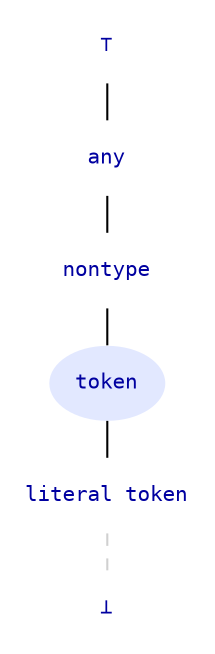 strict graph "Type lattice: focus on token."
{
        ranksep="0.25";
        node
        [
                shape="plaintext",
                fontname="Consolas",
                fontsize="10",
                fontcolor="#0000A0",
                target="_top"
        ];

	/* Labels for the nodes. */
        ⊤ [href="/about-avail/documentation/type-system/types-top"];
        any [href="/about-avail/documentation/type-system/types-any"];
        nontype [href="/about-avail/documentation/type-system/types-nontype"];
        token
        [
                label="token",
                href="/about-avail/documentation/type-system/types-token",
                shape="ellipse",
                style="filled",
                fillcolor="#E2E8FF",
                peripheries="0"
        ];
	"literal token" [href="/about-avail/documentation/type-system/types-literal-token"];
	⊥ [href="/about-avail/documentation/type-system/types-bottom"];

	⊤ -- any -- nontype -- token -- "literal token";
	"literal token" -- ⊥ [color="#d0d0d0", style="dashed"];
}
